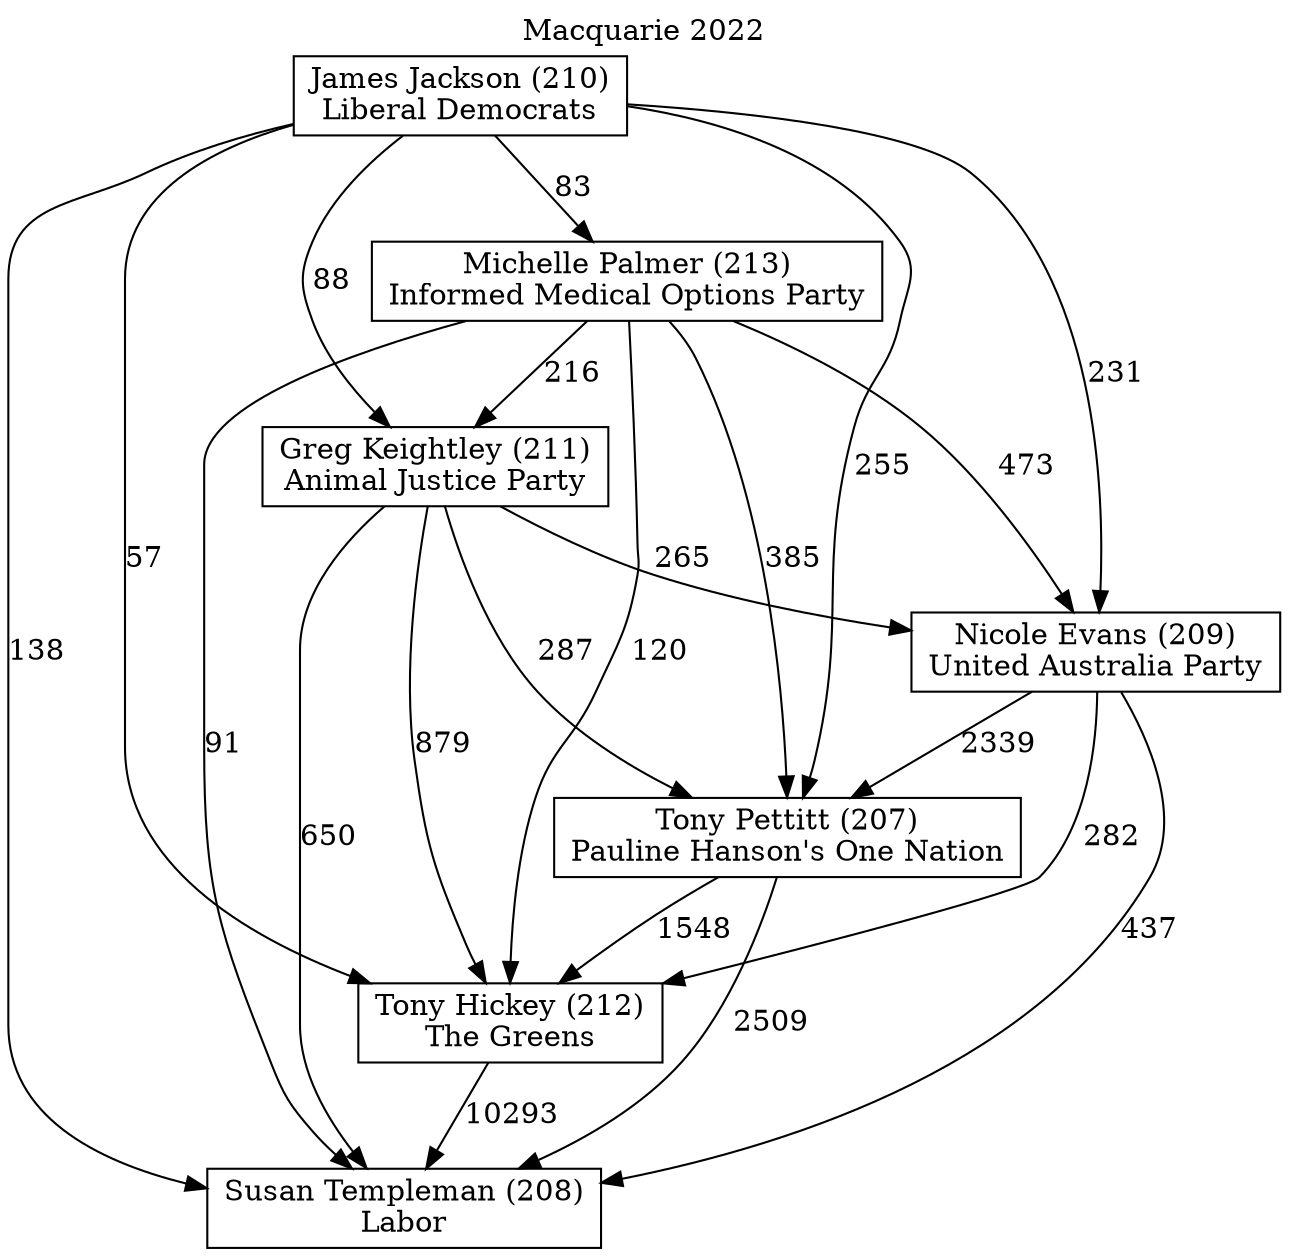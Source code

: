 // House preference flow
digraph "Susan Templeman (208)_Macquarie_2022" {
	graph [label="Macquarie 2022" labelloc=t mclimit=10]
	node [shape=box]
	"Greg Keightley (211)" [label="Greg Keightley (211)
Animal Justice Party"]
	"James Jackson (210)" [label="James Jackson (210)
Liberal Democrats"]
	"Michelle Palmer (213)" [label="Michelle Palmer (213)
Informed Medical Options Party"]
	"Nicole Evans (209)" [label="Nicole Evans (209)
United Australia Party"]
	"Susan Templeman (208)" [label="Susan Templeman (208)
Labor"]
	"Tony Hickey (212)" [label="Tony Hickey (212)
The Greens"]
	"Tony Pettitt (207)" [label="Tony Pettitt (207)
Pauline Hanson's One Nation"]
	"Greg Keightley (211)" -> "Nicole Evans (209)" [label=265]
	"Greg Keightley (211)" -> "Susan Templeman (208)" [label=650]
	"Greg Keightley (211)" -> "Tony Hickey (212)" [label=879]
	"Greg Keightley (211)" -> "Tony Pettitt (207)" [label=287]
	"James Jackson (210)" -> "Greg Keightley (211)" [label=88]
	"James Jackson (210)" -> "Michelle Palmer (213)" [label=83]
	"James Jackson (210)" -> "Nicole Evans (209)" [label=231]
	"James Jackson (210)" -> "Susan Templeman (208)" [label=138]
	"James Jackson (210)" -> "Tony Hickey (212)" [label=57]
	"James Jackson (210)" -> "Tony Pettitt (207)" [label=255]
	"Michelle Palmer (213)" -> "Greg Keightley (211)" [label=216]
	"Michelle Palmer (213)" -> "Nicole Evans (209)" [label=473]
	"Michelle Palmer (213)" -> "Susan Templeman (208)" [label=91]
	"Michelle Palmer (213)" -> "Tony Hickey (212)" [label=120]
	"Michelle Palmer (213)" -> "Tony Pettitt (207)" [label=385]
	"Nicole Evans (209)" -> "Susan Templeman (208)" [label=437]
	"Nicole Evans (209)" -> "Tony Hickey (212)" [label=282]
	"Nicole Evans (209)" -> "Tony Pettitt (207)" [label=2339]
	"Tony Hickey (212)" -> "Susan Templeman (208)" [label=10293]
	"Tony Pettitt (207)" -> "Susan Templeman (208)" [label=2509]
	"Tony Pettitt (207)" -> "Tony Hickey (212)" [label=1548]
}
